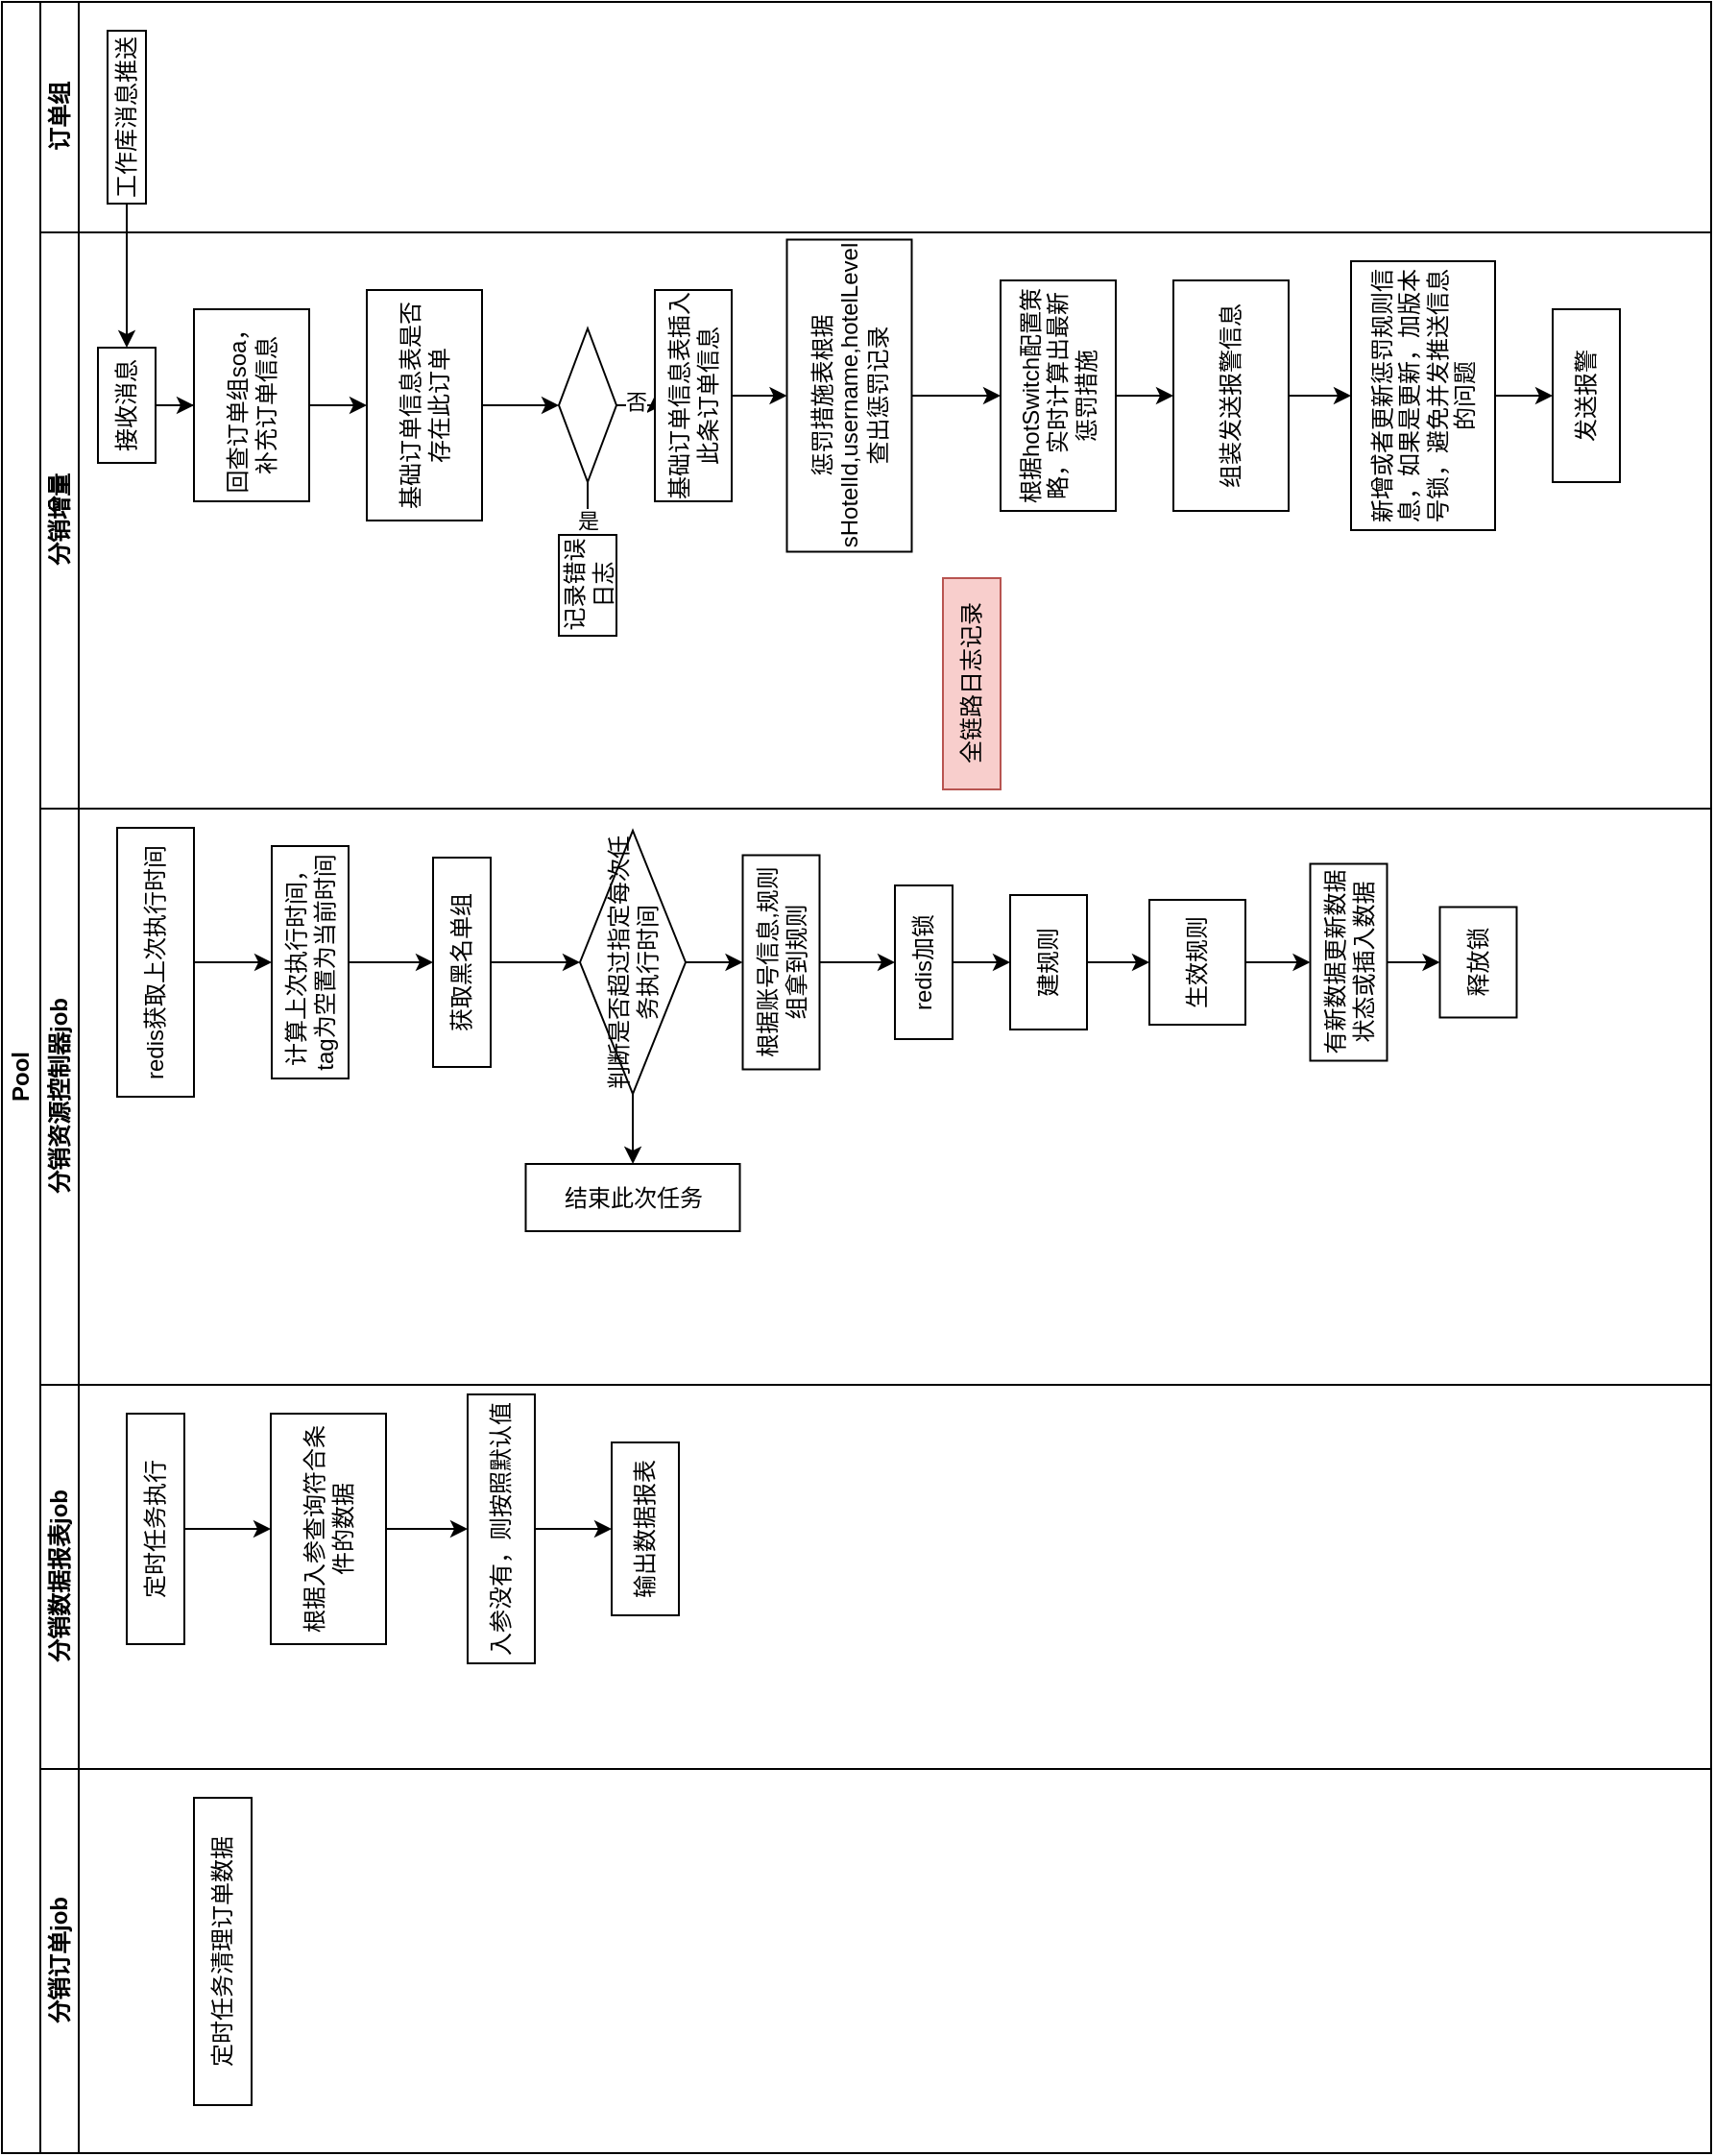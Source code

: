 <mxfile version="22.1.18" type="github">
  <diagram name="第 1 页" id="IzMNAB-FEo0dKr02V9vg">
    <mxGraphModel dx="933" dy="591" grid="1" gridSize="10" guides="1" tooltips="1" connect="1" arrows="1" fold="1" page="1" pageScale="1" pageWidth="827" pageHeight="1169" math="0" shadow="0">
      <root>
        <mxCell id="0" />
        <mxCell id="1" parent="0" />
        <mxCell id="j4678CQEo2jFVJHAo6S9-4" value="Pool" style="swimlane;childLayout=stackLayout;resizeParent=1;resizeParentMax=0;horizontal=0;startSize=20;horizontalStack=0;html=1;" vertex="1" parent="1">
          <mxGeometry x="120" y="70" width="890" height="1120" as="geometry" />
        </mxCell>
        <mxCell id="j4678CQEo2jFVJHAo6S9-5" value="订单组" style="swimlane;startSize=20;horizontal=0;html=1;" vertex="1" parent="j4678CQEo2jFVJHAo6S9-4">
          <mxGeometry x="20" width="870" height="120" as="geometry" />
        </mxCell>
        <mxCell id="j4678CQEo2jFVJHAo6S9-13" value="工作库消息推送" style="rounded=0;whiteSpace=wrap;html=1;direction=east;flipH=0;flipV=0;rotation=-90;" vertex="1" parent="j4678CQEo2jFVJHAo6S9-5">
          <mxGeometry y="50" width="90" height="20" as="geometry" />
        </mxCell>
        <mxCell id="j4678CQEo2jFVJHAo6S9-6" value="分销增量" style="swimlane;startSize=20;horizontal=0;html=1;" vertex="1" parent="j4678CQEo2jFVJHAo6S9-4">
          <mxGeometry x="20" y="120" width="870" height="300" as="geometry" />
        </mxCell>
        <mxCell id="j4678CQEo2jFVJHAo6S9-17" value="" style="edgeStyle=orthogonalEdgeStyle;rounded=0;orthogonalLoop=1;jettySize=auto;html=1;" edge="1" parent="j4678CQEo2jFVJHAo6S9-6" source="j4678CQEo2jFVJHAo6S9-14" target="j4678CQEo2jFVJHAo6S9-16">
          <mxGeometry relative="1" as="geometry" />
        </mxCell>
        <mxCell id="j4678CQEo2jFVJHAo6S9-14" value="接收消息" style="whiteSpace=wrap;html=1;rounded=0;rotation=-90;" vertex="1" parent="j4678CQEo2jFVJHAo6S9-6">
          <mxGeometry x="15" y="75" width="60" height="30" as="geometry" />
        </mxCell>
        <mxCell id="j4678CQEo2jFVJHAo6S9-20" value="" style="edgeStyle=orthogonalEdgeStyle;rounded=0;orthogonalLoop=1;jettySize=auto;html=1;" edge="1" parent="j4678CQEo2jFVJHAo6S9-6" source="j4678CQEo2jFVJHAo6S9-16" target="j4678CQEo2jFVJHAo6S9-19">
          <mxGeometry relative="1" as="geometry" />
        </mxCell>
        <mxCell id="j4678CQEo2jFVJHAo6S9-16" value="回查订单组soa，补充订单信息" style="whiteSpace=wrap;html=1;rounded=0;rotation=-90;" vertex="1" parent="j4678CQEo2jFVJHAo6S9-6">
          <mxGeometry x="60" y="60" width="100" height="60" as="geometry" />
        </mxCell>
        <mxCell id="j4678CQEo2jFVJHAo6S9-22" value="" style="edgeStyle=orthogonalEdgeStyle;rounded=0;orthogonalLoop=1;jettySize=auto;html=1;" edge="1" parent="j4678CQEo2jFVJHAo6S9-6" source="j4678CQEo2jFVJHAo6S9-19" target="j4678CQEo2jFVJHAo6S9-21">
          <mxGeometry relative="1" as="geometry" />
        </mxCell>
        <mxCell id="j4678CQEo2jFVJHAo6S9-19" value="基础订单信息表是否存在此订单" style="whiteSpace=wrap;html=1;rounded=0;rotation=-90;" vertex="1" parent="j4678CQEo2jFVJHAo6S9-6">
          <mxGeometry x="140" y="60" width="120" height="60" as="geometry" />
        </mxCell>
        <mxCell id="j4678CQEo2jFVJHAo6S9-24" value="" style="edgeStyle=orthogonalEdgeStyle;rounded=0;orthogonalLoop=1;jettySize=auto;html=1;" edge="1" parent="j4678CQEo2jFVJHAo6S9-6" source="j4678CQEo2jFVJHAo6S9-21" target="j4678CQEo2jFVJHAo6S9-23">
          <mxGeometry relative="1" as="geometry" />
        </mxCell>
        <mxCell id="j4678CQEo2jFVJHAo6S9-25" style="edgeStyle=orthogonalEdgeStyle;rounded=0;orthogonalLoop=1;jettySize=auto;html=1;" edge="1" parent="j4678CQEo2jFVJHAo6S9-6" source="j4678CQEo2jFVJHAo6S9-21" target="j4678CQEo2jFVJHAo6S9-23">
          <mxGeometry relative="1" as="geometry" />
        </mxCell>
        <mxCell id="j4678CQEo2jFVJHAo6S9-32" value="是" style="edgeLabel;html=1;align=center;verticalAlign=middle;resizable=0;points=[];" vertex="1" connectable="0" parent="j4678CQEo2jFVJHAo6S9-25">
          <mxGeometry x="0.45" y="-1" relative="1" as="geometry">
            <mxPoint x="1" as="offset" />
          </mxGeometry>
        </mxCell>
        <mxCell id="j4678CQEo2jFVJHAo6S9-27" value="" style="edgeStyle=orthogonalEdgeStyle;rounded=0;orthogonalLoop=1;jettySize=auto;html=1;" edge="1" parent="j4678CQEo2jFVJHAo6S9-6" source="j4678CQEo2jFVJHAo6S9-21" target="j4678CQEo2jFVJHAo6S9-26">
          <mxGeometry relative="1" as="geometry" />
        </mxCell>
        <mxCell id="j4678CQEo2jFVJHAo6S9-33" value="否" style="edgeLabel;html=1;align=center;verticalAlign=middle;resizable=0;points=[];" vertex="1" connectable="0" parent="j4678CQEo2jFVJHAo6S9-27">
          <mxGeometry x="-0.185" y="2" relative="1" as="geometry">
            <mxPoint as="offset" />
          </mxGeometry>
        </mxCell>
        <mxCell id="j4678CQEo2jFVJHAo6S9-21" value="" style="rhombus;whiteSpace=wrap;html=1;rounded=0;" vertex="1" parent="j4678CQEo2jFVJHAo6S9-6">
          <mxGeometry x="270" y="50" width="30" height="80" as="geometry" />
        </mxCell>
        <mxCell id="j4678CQEo2jFVJHAo6S9-23" value="记录错误日志" style="whiteSpace=wrap;html=1;rounded=0;rotation=-90;" vertex="1" parent="j4678CQEo2jFVJHAo6S9-6">
          <mxGeometry x="258.75" y="168.75" width="52.5" height="30" as="geometry" />
        </mxCell>
        <mxCell id="j4678CQEo2jFVJHAo6S9-29" value="" style="edgeStyle=orthogonalEdgeStyle;rounded=0;orthogonalLoop=1;jettySize=auto;html=1;entryX=0.5;entryY=0;entryDx=0;entryDy=0;" edge="1" parent="j4678CQEo2jFVJHAo6S9-6" source="j4678CQEo2jFVJHAo6S9-26" target="j4678CQEo2jFVJHAo6S9-30">
          <mxGeometry relative="1" as="geometry">
            <mxPoint x="382.5" y="85" as="targetPoint" />
          </mxGeometry>
        </mxCell>
        <mxCell id="j4678CQEo2jFVJHAo6S9-26" value="基础订单信息表插入此条订单信息" style="whiteSpace=wrap;html=1;rounded=0;rotation=-90;" vertex="1" parent="j4678CQEo2jFVJHAo6S9-6">
          <mxGeometry x="285" y="65" width="110" height="40" as="geometry" />
        </mxCell>
        <mxCell id="j4678CQEo2jFVJHAo6S9-35" value="" style="edgeStyle=orthogonalEdgeStyle;rounded=0;orthogonalLoop=1;jettySize=auto;html=1;" edge="1" parent="j4678CQEo2jFVJHAo6S9-6" source="j4678CQEo2jFVJHAo6S9-30" target="j4678CQEo2jFVJHAo6S9-34">
          <mxGeometry relative="1" as="geometry" />
        </mxCell>
        <mxCell id="j4678CQEo2jFVJHAo6S9-30" value="惩罚措施表根据sHotelId,username,hotelLevel&lt;br&gt;查出惩罚记录" style="whiteSpace=wrap;html=1;rounded=0;rotation=-90;" vertex="1" parent="j4678CQEo2jFVJHAo6S9-6">
          <mxGeometry x="340" y="52.5" width="162.5" height="65" as="geometry" />
        </mxCell>
        <mxCell id="j4678CQEo2jFVJHAo6S9-37" value="" style="edgeStyle=orthogonalEdgeStyle;rounded=0;orthogonalLoop=1;jettySize=auto;html=1;" edge="1" parent="j4678CQEo2jFVJHAo6S9-6" source="j4678CQEo2jFVJHAo6S9-34" target="j4678CQEo2jFVJHAo6S9-36">
          <mxGeometry relative="1" as="geometry" />
        </mxCell>
        <mxCell id="j4678CQEo2jFVJHAo6S9-34" value="根据hotSwitch配置策略，实时计算出最新惩罚措施" style="whiteSpace=wrap;html=1;rounded=0;rotation=-90;" vertex="1" parent="j4678CQEo2jFVJHAo6S9-6">
          <mxGeometry x="470" y="55" width="120" height="60" as="geometry" />
        </mxCell>
        <mxCell id="j4678CQEo2jFVJHAo6S9-39" value="" style="edgeStyle=orthogonalEdgeStyle;rounded=0;orthogonalLoop=1;jettySize=auto;html=1;" edge="1" parent="j4678CQEo2jFVJHAo6S9-6" source="j4678CQEo2jFVJHAo6S9-36" target="j4678CQEo2jFVJHAo6S9-38">
          <mxGeometry relative="1" as="geometry" />
        </mxCell>
        <mxCell id="j4678CQEo2jFVJHAo6S9-36" value="组装发送报警信息" style="whiteSpace=wrap;html=1;rounded=0;rotation=-90;" vertex="1" parent="j4678CQEo2jFVJHAo6S9-6">
          <mxGeometry x="560" y="55" width="120" height="60" as="geometry" />
        </mxCell>
        <mxCell id="j4678CQEo2jFVJHAo6S9-43" value="" style="edgeStyle=orthogonalEdgeStyle;rounded=0;orthogonalLoop=1;jettySize=auto;html=1;" edge="1" parent="j4678CQEo2jFVJHAo6S9-6" source="j4678CQEo2jFVJHAo6S9-38" target="j4678CQEo2jFVJHAo6S9-42">
          <mxGeometry relative="1" as="geometry" />
        </mxCell>
        <mxCell id="j4678CQEo2jFVJHAo6S9-38" value="新增或者更新惩罚规则信息，如果是更新，加版本号锁，避免并发推送信息的问题" style="whiteSpace=wrap;html=1;rounded=0;rotation=-90;" vertex="1" parent="j4678CQEo2jFVJHAo6S9-6">
          <mxGeometry x="650" y="47.5" width="140" height="75" as="geometry" />
        </mxCell>
        <mxCell id="j4678CQEo2jFVJHAo6S9-42" value="发送报警" style="whiteSpace=wrap;html=1;rounded=0;rotation=-90;" vertex="1" parent="j4678CQEo2jFVJHAo6S9-6">
          <mxGeometry x="760" y="67.5" width="90" height="35" as="geometry" />
        </mxCell>
        <mxCell id="j4678CQEo2jFVJHAo6S9-44" value="全链路日志记录" style="text;html=1;align=center;verticalAlign=middle;resizable=0;points=[];autosize=1;strokeColor=#b85450;fillColor=#f8cecc;rotation=-90;" vertex="1" parent="j4678CQEo2jFVJHAo6S9-6">
          <mxGeometry x="430" y="220" width="110" height="30" as="geometry" />
        </mxCell>
        <mxCell id="j4678CQEo2jFVJHAo6S9-7" value="分销资源控制器job" style="swimlane;startSize=20;horizontal=0;html=1;" vertex="1" parent="j4678CQEo2jFVJHAo6S9-4">
          <mxGeometry x="20" y="420" width="870" height="300" as="geometry" />
        </mxCell>
        <mxCell id="j4678CQEo2jFVJHAo6S9-48" style="edgeStyle=orthogonalEdgeStyle;rounded=0;orthogonalLoop=1;jettySize=auto;html=1;exitX=0.5;exitY=1;exitDx=0;exitDy=0;entryX=0.5;entryY=0;entryDx=0;entryDy=0;" edge="1" parent="j4678CQEo2jFVJHAo6S9-7" source="j4678CQEo2jFVJHAo6S9-45" target="j4678CQEo2jFVJHAo6S9-46">
          <mxGeometry relative="1" as="geometry" />
        </mxCell>
        <mxCell id="j4678CQEo2jFVJHAo6S9-45" value="redis获取上次执行时间" style="rounded=0;whiteSpace=wrap;html=1;rotation=-90;" vertex="1" parent="j4678CQEo2jFVJHAo6S9-7">
          <mxGeometry x="-10" y="60" width="140" height="40" as="geometry" />
        </mxCell>
        <mxCell id="j4678CQEo2jFVJHAo6S9-50" style="edgeStyle=orthogonalEdgeStyle;rounded=0;orthogonalLoop=1;jettySize=auto;html=1;exitX=0.5;exitY=1;exitDx=0;exitDy=0;entryX=0.5;entryY=0;entryDx=0;entryDy=0;" edge="1" parent="j4678CQEo2jFVJHAo6S9-7" source="j4678CQEo2jFVJHAo6S9-46" target="j4678CQEo2jFVJHAo6S9-49">
          <mxGeometry relative="1" as="geometry" />
        </mxCell>
        <mxCell id="j4678CQEo2jFVJHAo6S9-46" value="计算上次执行时间，tag为空置为当前时间" style="rounded=0;whiteSpace=wrap;html=1;rotation=-90;" vertex="1" parent="j4678CQEo2jFVJHAo6S9-7">
          <mxGeometry x="80" y="60" width="121" height="40" as="geometry" />
        </mxCell>
        <mxCell id="j4678CQEo2jFVJHAo6S9-52" value="" style="edgeStyle=orthogonalEdgeStyle;rounded=0;orthogonalLoop=1;jettySize=auto;html=1;" edge="1" parent="j4678CQEo2jFVJHAo6S9-7" source="j4678CQEo2jFVJHAo6S9-53" target="j4678CQEo2jFVJHAo6S9-51">
          <mxGeometry relative="1" as="geometry" />
        </mxCell>
        <mxCell id="j4678CQEo2jFVJHAo6S9-49" value="获取黑名单组" style="rounded=0;whiteSpace=wrap;html=1;rotation=-90;" vertex="1" parent="j4678CQEo2jFVJHAo6S9-7">
          <mxGeometry x="165" y="65" width="109" height="30" as="geometry" />
        </mxCell>
        <mxCell id="j4678CQEo2jFVJHAo6S9-58" value="" style="edgeStyle=orthogonalEdgeStyle;rounded=0;orthogonalLoop=1;jettySize=auto;html=1;" edge="1" parent="j4678CQEo2jFVJHAo6S9-7" source="j4678CQEo2jFVJHAo6S9-51" target="j4678CQEo2jFVJHAo6S9-57">
          <mxGeometry relative="1" as="geometry" />
        </mxCell>
        <mxCell id="j4678CQEo2jFVJHAo6S9-51" value="根据账号信息,规则组拿到规则" style="whiteSpace=wrap;html=1;rounded=0;rotation=-90;" vertex="1" parent="j4678CQEo2jFVJHAo6S9-7">
          <mxGeometry x="330" y="60" width="111.5" height="40" as="geometry" />
        </mxCell>
        <mxCell id="j4678CQEo2jFVJHAo6S9-54" value="" style="edgeStyle=orthogonalEdgeStyle;rounded=0;orthogonalLoop=1;jettySize=auto;html=1;" edge="1" parent="j4678CQEo2jFVJHAo6S9-7" source="j4678CQEo2jFVJHAo6S9-49" target="j4678CQEo2jFVJHAo6S9-53">
          <mxGeometry relative="1" as="geometry">
            <mxPoint x="375" y="570" as="sourcePoint" />
            <mxPoint x="526" y="570" as="targetPoint" />
          </mxGeometry>
        </mxCell>
        <mxCell id="j4678CQEo2jFVJHAo6S9-56" value="" style="edgeStyle=orthogonalEdgeStyle;rounded=0;orthogonalLoop=1;jettySize=auto;html=1;" edge="1" parent="j4678CQEo2jFVJHAo6S9-7" source="j4678CQEo2jFVJHAo6S9-53" target="j4678CQEo2jFVJHAo6S9-55">
          <mxGeometry relative="1" as="geometry" />
        </mxCell>
        <mxCell id="j4678CQEo2jFVJHAo6S9-53" value="判断是否超过指定每次任务执行时间" style="rhombus;whiteSpace=wrap;html=1;rotation=-90;" vertex="1" parent="j4678CQEo2jFVJHAo6S9-7">
          <mxGeometry x="240" y="52.5" width="137" height="55" as="geometry" />
        </mxCell>
        <mxCell id="j4678CQEo2jFVJHAo6S9-55" value="结束此次任务" style="whiteSpace=wrap;html=1;" vertex="1" parent="j4678CQEo2jFVJHAo6S9-7">
          <mxGeometry x="252.75" y="185" width="111.5" height="35" as="geometry" />
        </mxCell>
        <mxCell id="j4678CQEo2jFVJHAo6S9-61" value="" style="edgeStyle=orthogonalEdgeStyle;rounded=0;orthogonalLoop=1;jettySize=auto;html=1;" edge="1" parent="j4678CQEo2jFVJHAo6S9-7" source="j4678CQEo2jFVJHAo6S9-57" target="j4678CQEo2jFVJHAo6S9-60">
          <mxGeometry relative="1" as="geometry" />
        </mxCell>
        <mxCell id="j4678CQEo2jFVJHAo6S9-57" value="redis加锁" style="whiteSpace=wrap;html=1;rounded=0;rotation=-90;" vertex="1" parent="j4678CQEo2jFVJHAo6S9-7">
          <mxGeometry x="420" y="65" width="80" height="30" as="geometry" />
        </mxCell>
        <mxCell id="j4678CQEo2jFVJHAo6S9-63" value="" style="edgeStyle=orthogonalEdgeStyle;rounded=0;orthogonalLoop=1;jettySize=auto;html=1;" edge="1" parent="j4678CQEo2jFVJHAo6S9-7" source="j4678CQEo2jFVJHAo6S9-60" target="j4678CQEo2jFVJHAo6S9-62">
          <mxGeometry relative="1" as="geometry" />
        </mxCell>
        <mxCell id="j4678CQEo2jFVJHAo6S9-60" value="建规则" style="whiteSpace=wrap;html=1;rounded=0;rotation=-90;" vertex="1" parent="j4678CQEo2jFVJHAo6S9-7">
          <mxGeometry x="490" y="60" width="70" height="40" as="geometry" />
        </mxCell>
        <mxCell id="j4678CQEo2jFVJHAo6S9-65" value="" style="edgeStyle=orthogonalEdgeStyle;rounded=0;orthogonalLoop=1;jettySize=auto;html=1;" edge="1" parent="j4678CQEo2jFVJHAo6S9-7" source="j4678CQEo2jFVJHAo6S9-62" target="j4678CQEo2jFVJHAo6S9-64">
          <mxGeometry relative="1" as="geometry" />
        </mxCell>
        <mxCell id="j4678CQEo2jFVJHAo6S9-62" value="生效规则" style="whiteSpace=wrap;html=1;rounded=0;rotation=-90;" vertex="1" parent="j4678CQEo2jFVJHAo6S9-7">
          <mxGeometry x="570" y="55" width="65" height="50" as="geometry" />
        </mxCell>
        <mxCell id="j4678CQEo2jFVJHAo6S9-67" value="" style="edgeStyle=orthogonalEdgeStyle;rounded=0;orthogonalLoop=1;jettySize=auto;html=1;" edge="1" parent="j4678CQEo2jFVJHAo6S9-7" source="j4678CQEo2jFVJHAo6S9-64" target="j4678CQEo2jFVJHAo6S9-66">
          <mxGeometry relative="1" as="geometry" />
        </mxCell>
        <mxCell id="j4678CQEo2jFVJHAo6S9-64" value="有新数据更新数据状态或插入数据" style="whiteSpace=wrap;html=1;rounded=0;rotation=-90;" vertex="1" parent="j4678CQEo2jFVJHAo6S9-7">
          <mxGeometry x="630" y="60" width="102.5" height="40" as="geometry" />
        </mxCell>
        <mxCell id="j4678CQEo2jFVJHAo6S9-66" value="释放锁" style="whiteSpace=wrap;html=1;rounded=0;rotation=-90;" vertex="1" parent="j4678CQEo2jFVJHAo6S9-7">
          <mxGeometry x="720" y="60" width="57.5" height="40" as="geometry" />
        </mxCell>
        <mxCell id="j4678CQEo2jFVJHAo6S9-12" value="分销数据报表job" style="swimlane;startSize=20;horizontal=0;html=1;" vertex="1" parent="j4678CQEo2jFVJHAo6S9-4">
          <mxGeometry x="20" y="720" width="870" height="200" as="geometry" />
        </mxCell>
        <mxCell id="j4678CQEo2jFVJHAo6S9-70" value="" style="edgeStyle=orthogonalEdgeStyle;rounded=0;orthogonalLoop=1;jettySize=auto;html=1;" edge="1" parent="j4678CQEo2jFVJHAo6S9-12" source="j4678CQEo2jFVJHAo6S9-68" target="j4678CQEo2jFVJHAo6S9-69">
          <mxGeometry relative="1" as="geometry" />
        </mxCell>
        <mxCell id="j4678CQEo2jFVJHAo6S9-68" value="定时任务执行" style="whiteSpace=wrap;html=1;rotation=-90;" vertex="1" parent="j4678CQEo2jFVJHAo6S9-12">
          <mxGeometry y="60" width="120" height="30" as="geometry" />
        </mxCell>
        <mxCell id="j4678CQEo2jFVJHAo6S9-72" value="" style="edgeStyle=orthogonalEdgeStyle;rounded=0;orthogonalLoop=1;jettySize=auto;html=1;" edge="1" parent="j4678CQEo2jFVJHAo6S9-12" source="j4678CQEo2jFVJHAo6S9-69" target="j4678CQEo2jFVJHAo6S9-71">
          <mxGeometry relative="1" as="geometry" />
        </mxCell>
        <mxCell id="j4678CQEo2jFVJHAo6S9-69" value="根据入参查询符合条件的数据" style="whiteSpace=wrap;html=1;rotation=-90;" vertex="1" parent="j4678CQEo2jFVJHAo6S9-12">
          <mxGeometry x="90" y="45" width="120" height="60" as="geometry" />
        </mxCell>
        <mxCell id="j4678CQEo2jFVJHAo6S9-74" value="" style="edgeStyle=orthogonalEdgeStyle;rounded=0;orthogonalLoop=1;jettySize=auto;html=1;" edge="1" parent="j4678CQEo2jFVJHAo6S9-12" source="j4678CQEo2jFVJHAo6S9-71" target="j4678CQEo2jFVJHAo6S9-73">
          <mxGeometry relative="1" as="geometry" />
        </mxCell>
        <mxCell id="j4678CQEo2jFVJHAo6S9-71" value="入参没有，则按照默认值" style="whiteSpace=wrap;html=1;rotation=-90;" vertex="1" parent="j4678CQEo2jFVJHAo6S9-12">
          <mxGeometry x="170" y="57.5" width="140" height="35" as="geometry" />
        </mxCell>
        <mxCell id="j4678CQEo2jFVJHAo6S9-73" value="输出数据报表" style="whiteSpace=wrap;html=1;rotation=-90;" vertex="1" parent="j4678CQEo2jFVJHAo6S9-12">
          <mxGeometry x="270" y="57.5" width="90" height="35" as="geometry" />
        </mxCell>
        <mxCell id="j4678CQEo2jFVJHAo6S9-15" value="" style="edgeStyle=orthogonalEdgeStyle;rounded=0;orthogonalLoop=1;jettySize=auto;html=1;" edge="1" parent="j4678CQEo2jFVJHAo6S9-4" source="j4678CQEo2jFVJHAo6S9-13" target="j4678CQEo2jFVJHAo6S9-14">
          <mxGeometry relative="1" as="geometry" />
        </mxCell>
        <mxCell id="j4678CQEo2jFVJHAo6S9-11" value="分销订单job" style="swimlane;startSize=20;horizontal=0;html=1;" vertex="1" parent="j4678CQEo2jFVJHAo6S9-4">
          <mxGeometry x="20" y="920" width="870" height="200" as="geometry" />
        </mxCell>
        <mxCell id="j4678CQEo2jFVJHAo6S9-75" value="定时任务清理订单数据" style="rounded=0;whiteSpace=wrap;html=1;rotation=-90;" vertex="1" parent="j4678CQEo2jFVJHAo6S9-11">
          <mxGeometry x="15" y="80" width="160" height="30" as="geometry" />
        </mxCell>
      </root>
    </mxGraphModel>
  </diagram>
</mxfile>
